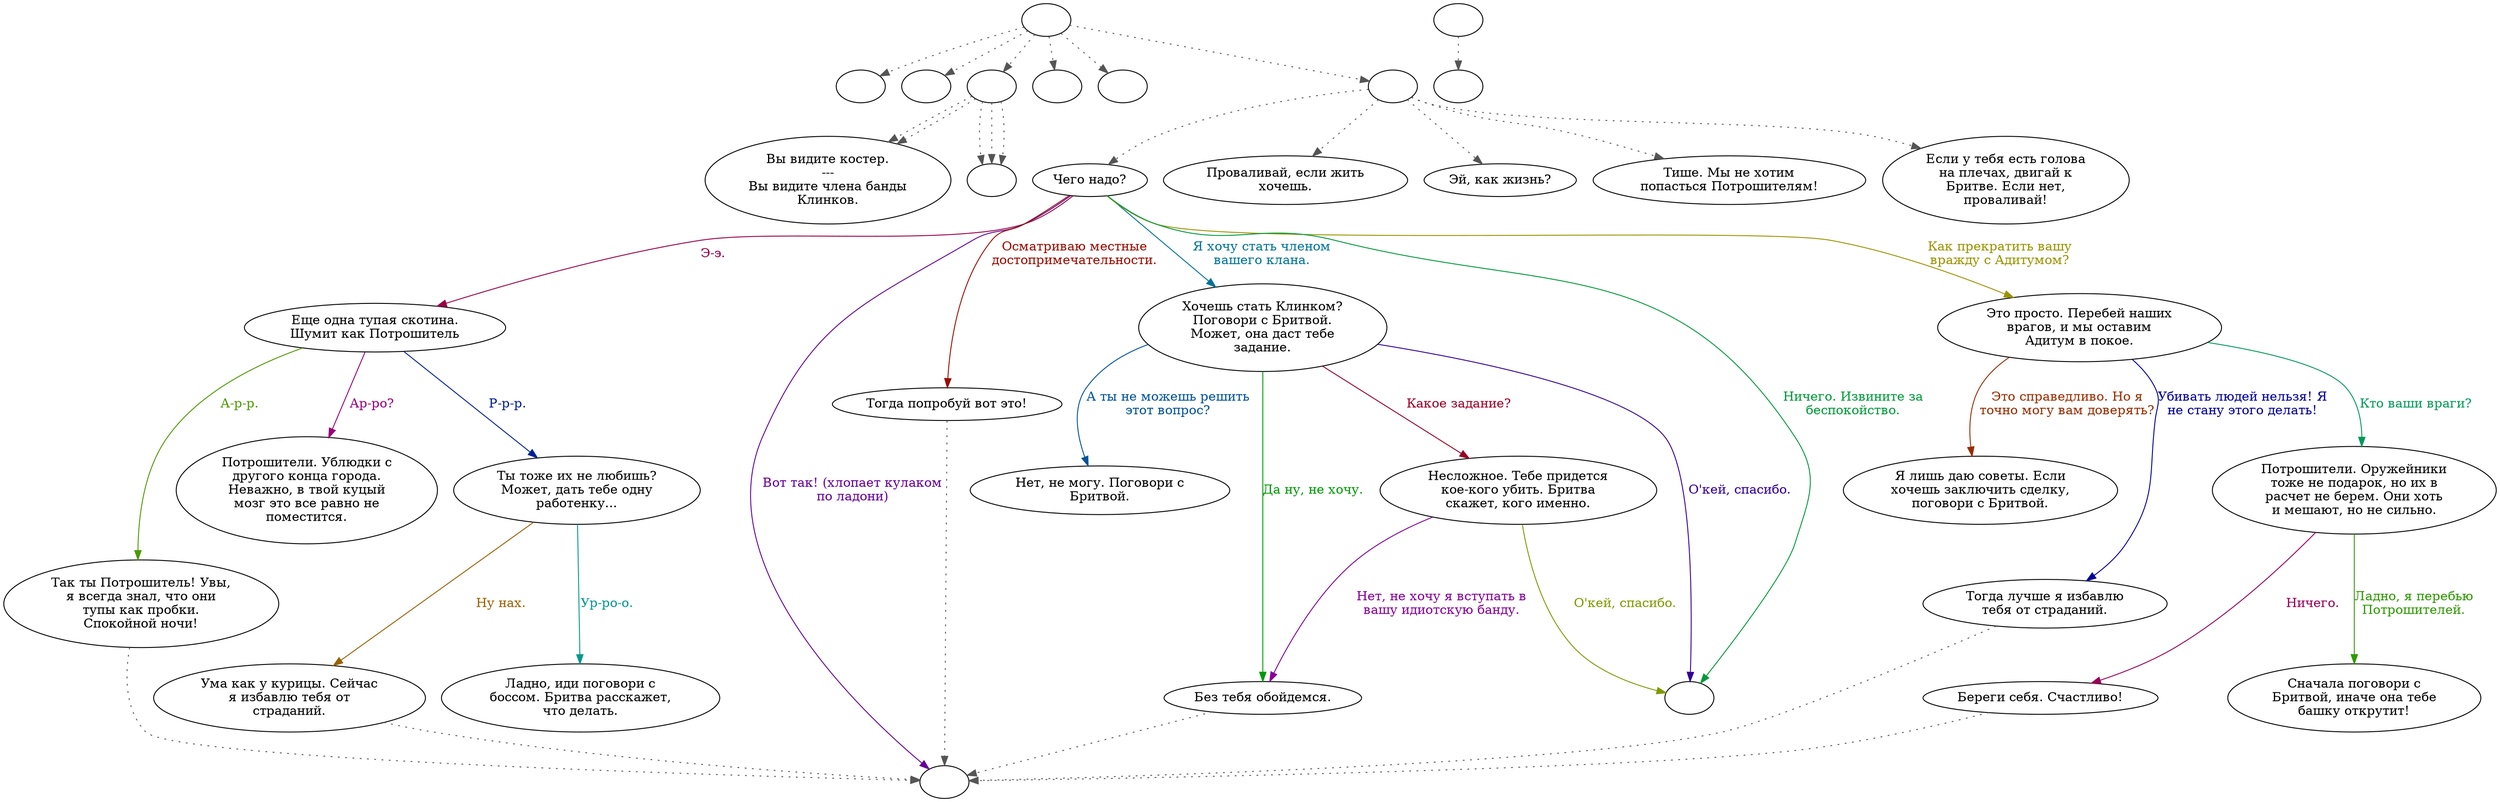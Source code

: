 digraph fire {
  "start" [style=filled       fillcolor="#FFFFFF"       color="#000000"]
  "start" -> "critter_p_proc" [style=dotted color="#555555"]
  "start" -> "destroy_p_proc" [style=dotted color="#555555"]
  "start" -> "look_at_p_proc" [style=dotted color="#555555"]
  "start" -> "map_update_p_proc" [style=dotted color="#555555"]
  "start" -> "pickup_p_proc" [style=dotted color="#555555"]
  "start" -> "talk_p_proc" [style=dotted color="#555555"]
  "start" [label=""]
  "critter_p_proc" [style=filled       fillcolor="#FFFFFF"       color="#000000"]
  "critter_p_proc" [label=""]
  "destroy_p_proc" [style=filled       fillcolor="#FFFFFF"       color="#000000"]
  "destroy_p_proc" [label=""]
  "look_at_p_proc" [style=filled       fillcolor="#FFFFFF"       color="#000000"]
  "look_at_p_proc" -> "show_true_name" [style=dotted color="#555555"]
  "look_at_p_proc" -> "show_false_name" [style=dotted color="#555555"]
  "look_at_p_proc" -> "show_false_name" [style=dotted color="#555555"]
  "look_at_p_proc" -> "show_false_name" [style=dotted color="#555555"]
  "look_at_p_proc" -> "show_true_name" [style=dotted color="#555555"]
  "look_at_p_proc" [label=""]
  "map_update_p_proc" [style=filled       fillcolor="#FFFFFF"       color="#000000"]
  "map_update_p_proc" [label=""]
  "pickup_p_proc" [style=filled       fillcolor="#FFFFFF"       color="#000000"]
  "pickup_p_proc" [label=""]
  "talk_p_proc" [style=filled       fillcolor="#FFFFFF"       color="#000000"]
  "talk_p_proc" -> "Fire18" [style=dotted color="#555555"]
  "talk_p_proc" -> "Fire21" [style=dotted color="#555555"]
  "talk_p_proc" -> "Fire19" [style=dotted color="#555555"]
  "talk_p_proc" -> "Fire20" [style=dotted color="#555555"]
  "talk_p_proc" -> "Fire00" [style=dotted color="#555555"]
  "talk_p_proc" [label=""]
  "Fire00" [style=filled       fillcolor="#FFFFFF"       color="#000000"]
  "Fire00" [label="Чего надо?"]
  "Fire00" -> "Fire01" [label="Э-э." color="#990046" fontcolor="#990046"]
  "Fire00" -> "Fire07" [label="Я хочу стать членом\nвашего клана." color="#007399" fontcolor="#007399"]
  "Fire00" -> "Fire11" [label="Как прекратить вашу\nвражду с Адитумом?" color="#999300" fontcolor="#999300"]
  "Fire00" -> "FireCombat" [label="Вот так! (хлопает кулаком\nпо ладони)" color="#660099" fontcolor="#660099"]
  "Fire00" -> "FireEnd" [label="Ничего. Извините за\nбеспокойство." color="#00993A" fontcolor="#00993A"]
  "Fire00" -> "Fire17" [label="Осматриваю местные\nдостопримечательности." color="#990D00" fontcolor="#990D00"]
  "Fire01" [style=filled       fillcolor="#FFFFFF"       color="#000000"]
  "Fire01" [label="Еще одна тупая скотина.\nШумит как Потрошитель"]
  "Fire01" -> "Fire02" [label="Р-р-р." color="#002099" fontcolor="#002099"]
  "Fire01" -> "Fire05" [label="А-р-р." color="#4C9900" fontcolor="#4C9900"]
  "Fire01" -> "Fire06" [label="Ар-ро?" color="#990079" fontcolor="#990079"]
  "Fire02" [style=filled       fillcolor="#FFFFFF"       color="#000000"]
  "Fire02" [label="Ты тоже их не любишь?\nМожет, дать тебе одну\nработенку..."]
  "Fire02" -> "Fire03" [label="Ур-ро-о." color="#00998C" fontcolor="#00998C"]
  "Fire02" -> "Fire04" [label="Ну нах." color="#996000" fontcolor="#996000"]
  "Fire03" [style=filled       fillcolor="#FFFFFF"       color="#000000"]
  "Fire03" [label="Ладно, иди поговори с\nбоссом. Бритва расскажет,\nчто делать."]
  "Fire04" [style=filled       fillcolor="#FFFFFF"       color="#000000"]
  "Fire04" -> "FireCombat" [style=dotted color="#555555"]
  "Fire04" [label="Ума как у курицы. Сейчас\nя избавлю тебя от\nстраданий."]
  "Fire05" [style=filled       fillcolor="#FFFFFF"       color="#000000"]
  "Fire05" -> "FireCombat" [style=dotted color="#555555"]
  "Fire05" [label="Так ты Потрошитель! Увы,\nя всегда знал, что они\nтупы как пробки.\nСпокойной ночи!"]
  "Fire06" [style=filled       fillcolor="#FFFFFF"       color="#000000"]
  "Fire06" [label="Потрошители. Ублюдки с\nдругого конца города.\nНеважно, в твой куцый\nмозг это все равно не\nпоместится."]
  "Fire07" [style=filled       fillcolor="#FFFFFF"       color="#000000"]
  "Fire07" [label="Хочешь стать Клинком?\nПоговори с Бритвой.\nМожет, она даст тебе\nзадание."]
  "Fire07" -> "FireEnd" [label="О'кей, спасибо." color="#330099" fontcolor="#330099"]
  "Fire07" -> "Fire08" [label="Да ну, не хочу." color="#009906" fontcolor="#009906"]
  "Fire07" -> "Fire09" [label="Какое задание?" color="#990026" fontcolor="#990026"]
  "Fire07" -> "Fire10" [label="А ты не можешь решить\nэтот вопрос?" color="#005399" fontcolor="#005399"]
  "Fire08" [style=filled       fillcolor="#FFFFFF"       color="#000000"]
  "Fire08" -> "FireCombat" [style=dotted color="#555555"]
  "Fire08" [label="Без тебя обойдемся."]
  "Fire09" [style=filled       fillcolor="#FFFFFF"       color="#000000"]
  "Fire09" [label="Несложное. Тебе придется\nкое-кого убить. Бритва\nскажет, кого именно."]
  "Fire09" -> "FireEnd" [label="О'кей, спасибо." color="#809900" fontcolor="#809900"]
  "Fire09" -> "Fire08" [label="Нет, не хочу я вступать в\nвашу идиотскую банду." color="#860099" fontcolor="#860099"]
  "Fire10" [style=filled       fillcolor="#FFFFFF"       color="#000000"]
  "Fire10" [label="Нет, не могу. Поговори с\nБритвой."]
  "Fire11" [style=filled       fillcolor="#FFFFFF"       color="#000000"]
  "Fire11" [label="Это просто. Перебей наших\nврагов, и мы оставим\nАдитум в покое."]
  "Fire11" -> "Fire12" [label="Кто ваши враги?" color="#009959" fontcolor="#009959"]
  "Fire11" -> "Fire15" [label="Это справедливо. Но я\nточно могу вам доверять?" color="#992C00" fontcolor="#992C00"]
  "Fire11" -> "Fire16" [label="Убивать людей нельзя! Я\nне стану этого делать!" color="#000099" fontcolor="#000099"]
  "Fire12" [style=filled       fillcolor="#FFFFFF"       color="#000000"]
  "Fire12" [label="Потрошители. Оружейники\nтоже не подарок, но их в\nрасчет не берем. Они хоть\nи мешают, но не сильно."]
  "Fire12" -> "Fire13" [label="Ладно, я перебью\nПотрошителей." color="#2D9900" fontcolor="#2D9900"]
  "Fire12" -> "Fire14" [label="Ничего." color="#990059" fontcolor="#990059"]
  "Fire13" [style=filled       fillcolor="#FFFFFF"       color="#000000"]
  "Fire13" [label="Сначала поговори с\nБритвой, иначе она тебе\nбашку открутит!"]
  "Fire14" [style=filled       fillcolor="#FFFFFF"       color="#000000"]
  "Fire14" -> "FireCombat" [style=dotted color="#555555"]
  "Fire14" [label="Береги себя. Счастливо!"]
  "Fire15" [style=filled       fillcolor="#FFFFFF"       color="#000000"]
  "Fire15" [label="Я лишь даю советы. Если\nхочешь заключить сделку,\nпоговори с Бритвой."]
  "Fire16" [style=filled       fillcolor="#FFFFFF"       color="#000000"]
  "Fire16" -> "FireCombat" [style=dotted color="#555555"]
  "Fire16" [label="Тогда лучше я избавлю\nтебя от страданий."]
  "Fire17" [style=filled       fillcolor="#FFFFFF"       color="#000000"]
  "Fire17" -> "FireCombat" [style=dotted color="#555555"]
  "Fire17" [label="Тогда попробуй вот это!"]
  "Fire18" [style=filled       fillcolor="#FFFFFF"       color="#000000"]
  "Fire18" [label="Проваливай, если жить\nхочешь."]
  "Fire19" [style=filled       fillcolor="#FFFFFF"       color="#000000"]
  "Fire19" [label="Тише. Мы не хотим\nпопасться Потрошителям!"]
  "Fire20" [style=filled       fillcolor="#FFFFFF"       color="#000000"]
  "Fire20" [label="Если у тебя есть голова\nна плечах, двигай к\nБритве. Если нет,\nпроваливай!"]
  "Fire21" [style=filled       fillcolor="#FFFFFF"       color="#000000"]
  "Fire21" [label="Эй, как жизнь?"]
  "FireCombat" [style=filled       fillcolor="#FFFFFF"       color="#000000"]
  "FireCombat" [label=""]
  "FireEnd" [style=filled       fillcolor="#FFFFFF"       color="#000000"]
  "FireEnd" [label=""]
  "follow_player" [style=filled       fillcolor="#FFFFFF"       color="#000000"]
  "follow_player" [label=""]
  "show_true_name" [style=filled       fillcolor="#FFFFFF"       color="#000000"]
  "show_true_name" [label="Вы видите костер.\n---\nВы видите члена банды\nКлинков."]
  "show_false_name" [style=filled       fillcolor="#FFFFFF"       color="#000000"]
  "show_false_name" [label=""]
  "timed_event_p_proc" [style=filled       fillcolor="#FFFFFF"       color="#000000"]
  "timed_event_p_proc" -> "follow_player" [style=dotted color="#555555"]
  "timed_event_p_proc" [label=""]
}